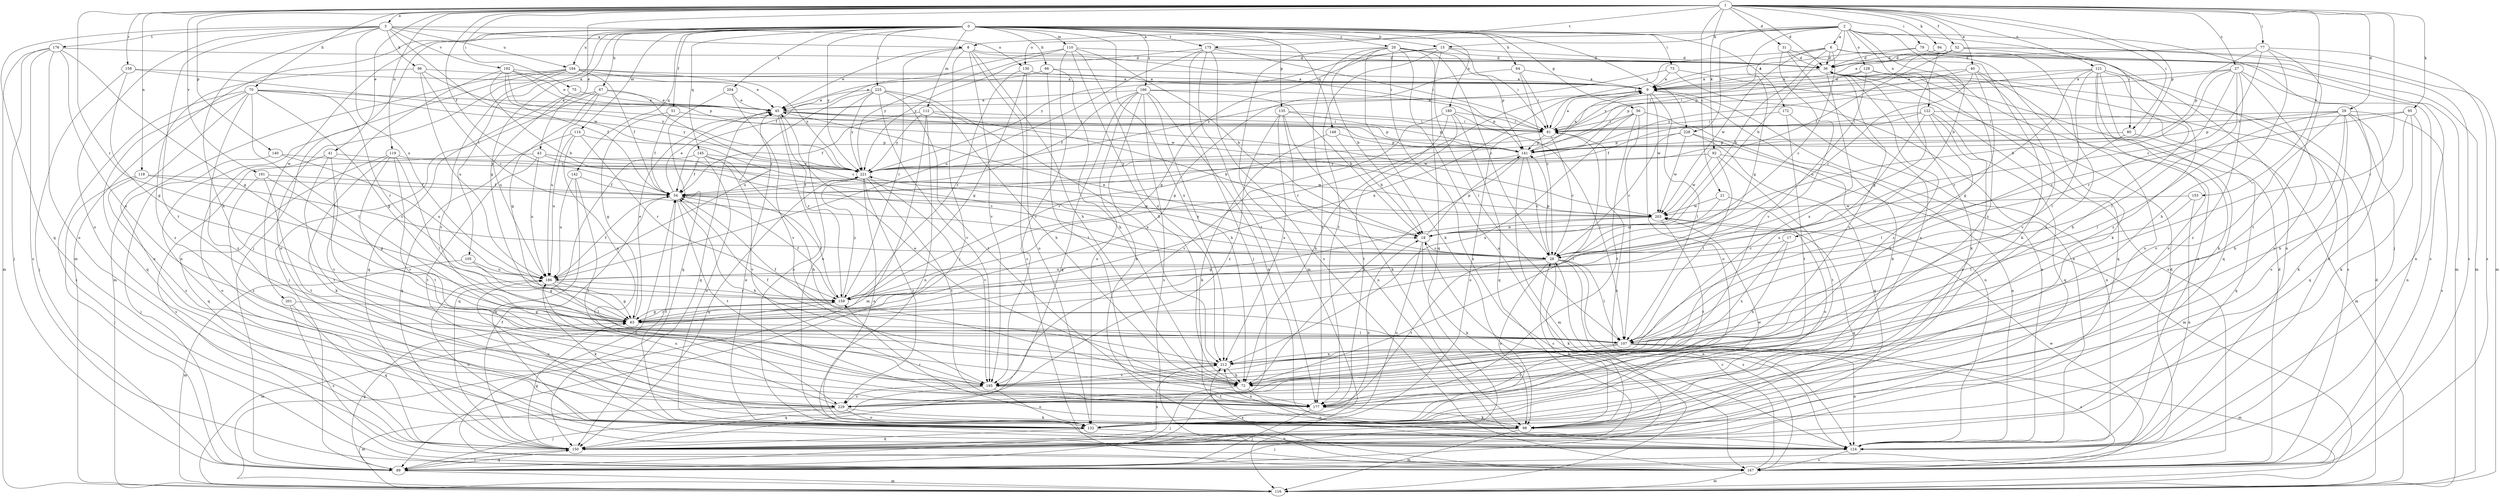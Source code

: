 strict digraph  {
0;
1;
2;
3;
6;
8;
9;
15;
17;
18;
20;
21;
27;
28;
29;
31;
36;
40;
41;
43;
45;
51;
52;
54;
56;
63;
64;
66;
67;
70;
72;
73;
75;
77;
79;
80;
81;
89;
92;
94;
95;
96;
98;
105;
107;
110;
112;
114;
116;
118;
119;
121;
122;
124;
128;
130;
132;
135;
140;
141;
142;
145;
148;
150;
153;
158;
159;
166;
167;
172;
175;
176;
177;
180;
184;
186;
191;
192;
195;
201;
203;
204;
212;
221;
225;
228;
229;
0 -> 15  [label=b];
0 -> 20  [label=c];
0 -> 51  [label=f];
0 -> 56  [label=g];
0 -> 63  [label=g];
0 -> 64  [label=h];
0 -> 66  [label=h];
0 -> 67  [label=h];
0 -> 73  [label=i];
0 -> 89  [label=j];
0 -> 105  [label=l];
0 -> 110  [label=m];
0 -> 112  [label=m];
0 -> 114  [label=m];
0 -> 116  [label=m];
0 -> 135  [label=p];
0 -> 142  [label=q];
0 -> 145  [label=q];
0 -> 148  [label=q];
0 -> 166  [label=s];
0 -> 172  [label=t];
0 -> 175  [label=t];
0 -> 180  [label=u];
0 -> 184  [label=u];
0 -> 201  [label=w];
0 -> 204  [label=x];
0 -> 212  [label=x];
0 -> 221  [label=y];
0 -> 225  [label=z];
0 -> 228  [label=z];
1 -> 3  [label=a];
1 -> 21  [label=c];
1 -> 27  [label=c];
1 -> 29  [label=d];
1 -> 31  [label=d];
1 -> 36  [label=d];
1 -> 40  [label=e];
1 -> 41  [label=e];
1 -> 43  [label=e];
1 -> 52  [label=f];
1 -> 54  [label=f];
1 -> 70  [label=h];
1 -> 75  [label=i];
1 -> 77  [label=i];
1 -> 79  [label=i];
1 -> 80  [label=i];
1 -> 92  [label=k];
1 -> 94  [label=k];
1 -> 95  [label=k];
1 -> 107  [label=l];
1 -> 118  [label=n];
1 -> 119  [label=n];
1 -> 121  [label=n];
1 -> 140  [label=p];
1 -> 141  [label=p];
1 -> 153  [label=r];
1 -> 158  [label=r];
1 -> 159  [label=r];
1 -> 175  [label=t];
1 -> 191  [label=v];
2 -> 6  [label=a];
2 -> 8  [label=a];
2 -> 15  [label=b];
2 -> 17  [label=b];
2 -> 18  [label=b];
2 -> 63  [label=g];
2 -> 80  [label=i];
2 -> 89  [label=j];
2 -> 122  [label=n];
2 -> 128  [label=o];
2 -> 130  [label=o];
2 -> 228  [label=z];
2 -> 229  [label=z];
3 -> 8  [label=a];
3 -> 72  [label=h];
3 -> 96  [label=k];
3 -> 130  [label=o];
3 -> 132  [label=o];
3 -> 150  [label=q];
3 -> 176  [label=t];
3 -> 177  [label=t];
3 -> 184  [label=u];
3 -> 186  [label=u];
3 -> 192  [label=v];
3 -> 203  [label=w];
6 -> 18  [label=b];
6 -> 28  [label=c];
6 -> 36  [label=d];
6 -> 81  [label=i];
6 -> 98  [label=k];
6 -> 167  [label=s];
6 -> 203  [label=w];
6 -> 221  [label=y];
8 -> 36  [label=d];
8 -> 45  [label=e];
8 -> 72  [label=h];
8 -> 81  [label=i];
8 -> 89  [label=j];
8 -> 159  [label=r];
8 -> 167  [label=s];
8 -> 195  [label=v];
9 -> 45  [label=e];
9 -> 98  [label=k];
9 -> 107  [label=l];
9 -> 132  [label=o];
9 -> 159  [label=r];
9 -> 203  [label=w];
15 -> 36  [label=d];
15 -> 63  [label=g];
15 -> 81  [label=i];
15 -> 150  [label=q];
15 -> 177  [label=t];
15 -> 221  [label=y];
17 -> 28  [label=c];
17 -> 72  [label=h];
17 -> 212  [label=x];
18 -> 28  [label=c];
18 -> 98  [label=k];
18 -> 132  [label=o];
18 -> 141  [label=p];
20 -> 18  [label=b];
20 -> 28  [label=c];
20 -> 36  [label=d];
20 -> 98  [label=k];
20 -> 107  [label=l];
20 -> 116  [label=m];
20 -> 124  [label=n];
20 -> 141  [label=p];
20 -> 167  [label=s];
20 -> 177  [label=t];
21 -> 28  [label=c];
21 -> 132  [label=o];
21 -> 203  [label=w];
27 -> 9  [label=a];
27 -> 18  [label=b];
27 -> 81  [label=i];
27 -> 107  [label=l];
27 -> 124  [label=n];
27 -> 132  [label=o];
27 -> 159  [label=r];
27 -> 229  [label=z];
28 -> 45  [label=e];
28 -> 98  [label=k];
28 -> 107  [label=l];
28 -> 124  [label=n];
28 -> 132  [label=o];
28 -> 141  [label=p];
28 -> 167  [label=s];
28 -> 177  [label=t];
28 -> 186  [label=u];
28 -> 221  [label=y];
29 -> 72  [label=h];
29 -> 81  [label=i];
29 -> 98  [label=k];
29 -> 107  [label=l];
29 -> 132  [label=o];
29 -> 141  [label=p];
29 -> 150  [label=q];
29 -> 167  [label=s];
29 -> 195  [label=v];
31 -> 36  [label=d];
31 -> 98  [label=k];
31 -> 132  [label=o];
31 -> 195  [label=v];
36 -> 9  [label=a];
36 -> 98  [label=k];
36 -> 167  [label=s];
36 -> 195  [label=v];
36 -> 212  [label=x];
36 -> 229  [label=z];
40 -> 9  [label=a];
40 -> 28  [label=c];
40 -> 63  [label=g];
40 -> 132  [label=o];
40 -> 141  [label=p];
40 -> 195  [label=v];
41 -> 132  [label=o];
41 -> 177  [label=t];
41 -> 195  [label=v];
41 -> 221  [label=y];
43 -> 28  [label=c];
43 -> 167  [label=s];
43 -> 177  [label=t];
43 -> 186  [label=u];
43 -> 203  [label=w];
43 -> 221  [label=y];
45 -> 81  [label=i];
45 -> 132  [label=o];
45 -> 141  [label=p];
45 -> 150  [label=q];
45 -> 159  [label=r];
45 -> 203  [label=w];
51 -> 54  [label=f];
51 -> 63  [label=g];
51 -> 81  [label=i];
52 -> 9  [label=a];
52 -> 36  [label=d];
52 -> 54  [label=f];
52 -> 116  [label=m];
52 -> 141  [label=p];
52 -> 167  [label=s];
52 -> 229  [label=z];
54 -> 45  [label=e];
54 -> 72  [label=h];
54 -> 159  [label=r];
54 -> 177  [label=t];
54 -> 203  [label=w];
56 -> 81  [label=i];
56 -> 107  [label=l];
56 -> 124  [label=n];
56 -> 159  [label=r];
56 -> 177  [label=t];
56 -> 212  [label=x];
63 -> 45  [label=e];
63 -> 107  [label=l];
63 -> 159  [label=r];
64 -> 9  [label=a];
64 -> 28  [label=c];
64 -> 63  [label=g];
64 -> 81  [label=i];
66 -> 9  [label=a];
66 -> 45  [label=e];
66 -> 72  [label=h];
66 -> 177  [label=t];
67 -> 28  [label=c];
67 -> 45  [label=e];
67 -> 63  [label=g];
67 -> 89  [label=j];
67 -> 150  [label=q];
67 -> 186  [label=u];
70 -> 45  [label=e];
70 -> 63  [label=g];
70 -> 107  [label=l];
70 -> 132  [label=o];
70 -> 150  [label=q];
70 -> 159  [label=r];
70 -> 167  [label=s];
70 -> 221  [label=y];
70 -> 229  [label=z];
72 -> 45  [label=e];
72 -> 81  [label=i];
72 -> 89  [label=j];
72 -> 124  [label=n];
73 -> 9  [label=a];
73 -> 124  [label=n];
73 -> 167  [label=s];
73 -> 221  [label=y];
75 -> 45  [label=e];
75 -> 186  [label=u];
77 -> 28  [label=c];
77 -> 36  [label=d];
77 -> 72  [label=h];
77 -> 141  [label=p];
77 -> 167  [label=s];
77 -> 177  [label=t];
79 -> 9  [label=a];
79 -> 36  [label=d];
79 -> 116  [label=m];
79 -> 124  [label=n];
79 -> 229  [label=z];
80 -> 107  [label=l];
80 -> 141  [label=p];
80 -> 150  [label=q];
81 -> 9  [label=a];
81 -> 28  [label=c];
81 -> 124  [label=n];
81 -> 132  [label=o];
81 -> 141  [label=p];
89 -> 18  [label=b];
89 -> 36  [label=d];
89 -> 63  [label=g];
89 -> 116  [label=m];
89 -> 150  [label=q];
89 -> 203  [label=w];
92 -> 107  [label=l];
92 -> 116  [label=m];
92 -> 177  [label=t];
92 -> 203  [label=w];
92 -> 221  [label=y];
94 -> 36  [label=d];
94 -> 63  [label=g];
94 -> 116  [label=m];
95 -> 28  [label=c];
95 -> 72  [label=h];
95 -> 81  [label=i];
95 -> 98  [label=k];
95 -> 124  [label=n];
96 -> 9  [label=a];
96 -> 28  [label=c];
96 -> 141  [label=p];
96 -> 186  [label=u];
96 -> 229  [label=z];
98 -> 28  [label=c];
98 -> 89  [label=j];
98 -> 116  [label=m];
98 -> 159  [label=r];
98 -> 212  [label=x];
105 -> 63  [label=g];
105 -> 116  [label=m];
105 -> 186  [label=u];
107 -> 54  [label=f];
107 -> 116  [label=m];
107 -> 124  [label=n];
107 -> 167  [label=s];
107 -> 177  [label=t];
107 -> 212  [label=x];
110 -> 18  [label=b];
110 -> 36  [label=d];
110 -> 54  [label=f];
110 -> 72  [label=h];
110 -> 195  [label=v];
110 -> 212  [label=x];
110 -> 221  [label=y];
112 -> 18  [label=b];
112 -> 54  [label=f];
112 -> 81  [label=i];
112 -> 116  [label=m];
112 -> 124  [label=n];
112 -> 221  [label=y];
114 -> 141  [label=p];
114 -> 150  [label=q];
114 -> 159  [label=r];
114 -> 186  [label=u];
114 -> 212  [label=x];
116 -> 36  [label=d];
118 -> 28  [label=c];
118 -> 54  [label=f];
118 -> 89  [label=j];
118 -> 229  [label=z];
119 -> 98  [label=k];
119 -> 107  [label=l];
119 -> 150  [label=q];
119 -> 177  [label=t];
119 -> 195  [label=v];
119 -> 221  [label=y];
121 -> 9  [label=a];
121 -> 72  [label=h];
121 -> 98  [label=k];
121 -> 107  [label=l];
121 -> 124  [label=n];
121 -> 132  [label=o];
121 -> 150  [label=q];
121 -> 159  [label=r];
121 -> 221  [label=y];
122 -> 54  [label=f];
122 -> 72  [label=h];
122 -> 81  [label=i];
122 -> 116  [label=m];
122 -> 132  [label=o];
122 -> 150  [label=q];
122 -> 212  [label=x];
124 -> 9  [label=a];
124 -> 45  [label=e];
124 -> 167  [label=s];
124 -> 186  [label=u];
128 -> 9  [label=a];
128 -> 81  [label=i];
128 -> 124  [label=n];
128 -> 150  [label=q];
128 -> 186  [label=u];
130 -> 9  [label=a];
130 -> 63  [label=g];
130 -> 132  [label=o];
130 -> 159  [label=r];
132 -> 18  [label=b];
132 -> 54  [label=f];
132 -> 124  [label=n];
132 -> 150  [label=q];
132 -> 186  [label=u];
132 -> 203  [label=w];
135 -> 81  [label=i];
135 -> 98  [label=k];
135 -> 124  [label=n];
135 -> 141  [label=p];
135 -> 212  [label=x];
135 -> 229  [label=z];
140 -> 89  [label=j];
140 -> 186  [label=u];
140 -> 221  [label=y];
141 -> 9  [label=a];
141 -> 28  [label=c];
141 -> 72  [label=h];
141 -> 116  [label=m];
141 -> 221  [label=y];
142 -> 54  [label=f];
142 -> 124  [label=n];
142 -> 186  [label=u];
142 -> 229  [label=z];
145 -> 54  [label=f];
145 -> 72  [label=h];
145 -> 132  [label=o];
145 -> 150  [label=q];
145 -> 195  [label=v];
145 -> 221  [label=y];
148 -> 18  [label=b];
148 -> 98  [label=k];
148 -> 141  [label=p];
150 -> 54  [label=f];
150 -> 63  [label=g];
150 -> 89  [label=j];
150 -> 212  [label=x];
153 -> 107  [label=l];
153 -> 124  [label=n];
153 -> 203  [label=w];
158 -> 9  [label=a];
158 -> 63  [label=g];
158 -> 89  [label=j];
158 -> 221  [label=y];
159 -> 9  [label=a];
159 -> 54  [label=f];
159 -> 63  [label=g];
159 -> 116  [label=m];
159 -> 221  [label=y];
166 -> 18  [label=b];
166 -> 45  [label=e];
166 -> 54  [label=f];
166 -> 72  [label=h];
166 -> 98  [label=k];
166 -> 124  [label=n];
166 -> 132  [label=o];
166 -> 141  [label=p];
166 -> 150  [label=q];
166 -> 167  [label=s];
167 -> 28  [label=c];
167 -> 36  [label=d];
167 -> 54  [label=f];
167 -> 116  [label=m];
167 -> 212  [label=x];
172 -> 81  [label=i];
172 -> 124  [label=n];
172 -> 177  [label=t];
175 -> 36  [label=d];
175 -> 81  [label=i];
175 -> 89  [label=j];
175 -> 167  [label=s];
175 -> 177  [label=t];
175 -> 186  [label=u];
175 -> 221  [label=y];
176 -> 36  [label=d];
176 -> 63  [label=g];
176 -> 89  [label=j];
176 -> 116  [label=m];
176 -> 132  [label=o];
176 -> 167  [label=s];
176 -> 212  [label=x];
177 -> 89  [label=j];
177 -> 98  [label=k];
180 -> 72  [label=h];
180 -> 81  [label=i];
180 -> 107  [label=l];
180 -> 150  [label=q];
180 -> 177  [label=t];
180 -> 195  [label=v];
184 -> 9  [label=a];
184 -> 45  [label=e];
184 -> 54  [label=f];
184 -> 116  [label=m];
184 -> 124  [label=n];
184 -> 132  [label=o];
184 -> 195  [label=v];
184 -> 221  [label=y];
186 -> 54  [label=f];
186 -> 63  [label=g];
186 -> 98  [label=k];
186 -> 107  [label=l];
186 -> 159  [label=r];
191 -> 54  [label=f];
191 -> 63  [label=g];
191 -> 177  [label=t];
191 -> 229  [label=z];
192 -> 9  [label=a];
192 -> 18  [label=b];
192 -> 45  [label=e];
192 -> 54  [label=f];
192 -> 107  [label=l];
192 -> 141  [label=p];
192 -> 203  [label=w];
195 -> 132  [label=o];
195 -> 150  [label=q];
195 -> 177  [label=t];
195 -> 229  [label=z];
201 -> 63  [label=g];
201 -> 150  [label=q];
201 -> 167  [label=s];
203 -> 18  [label=b];
203 -> 63  [label=g];
203 -> 150  [label=q];
203 -> 177  [label=t];
204 -> 45  [label=e];
204 -> 150  [label=q];
204 -> 195  [label=v];
212 -> 54  [label=f];
212 -> 72  [label=h];
212 -> 195  [label=v];
221 -> 54  [label=f];
221 -> 132  [label=o];
221 -> 150  [label=q];
221 -> 177  [label=t];
221 -> 195  [label=v];
221 -> 229  [label=z];
225 -> 45  [label=e];
225 -> 72  [label=h];
225 -> 132  [label=o];
225 -> 177  [label=t];
225 -> 186  [label=u];
225 -> 195  [label=v];
225 -> 212  [label=x];
225 -> 221  [label=y];
228 -> 28  [label=c];
228 -> 124  [label=n];
228 -> 141  [label=p];
228 -> 150  [label=q];
228 -> 203  [label=w];
229 -> 89  [label=j];
229 -> 98  [label=k];
229 -> 116  [label=m];
229 -> 132  [label=o];
229 -> 186  [label=u];
}
